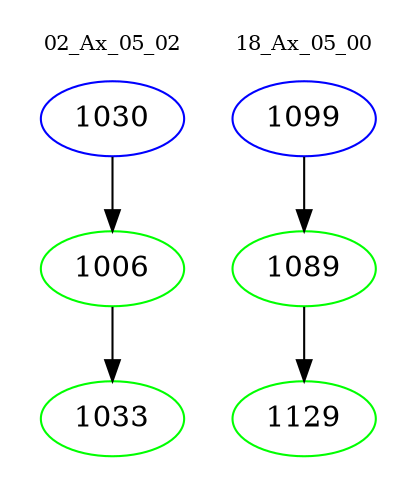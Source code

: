 digraph{
subgraph cluster_0 {
color = white
label = "02_Ax_05_02";
fontsize=10;
T0_1030 [label="1030", color="blue"]
T0_1030 -> T0_1006 [color="black"]
T0_1006 [label="1006", color="green"]
T0_1006 -> T0_1033 [color="black"]
T0_1033 [label="1033", color="green"]
}
subgraph cluster_1 {
color = white
label = "18_Ax_05_00";
fontsize=10;
T1_1099 [label="1099", color="blue"]
T1_1099 -> T1_1089 [color="black"]
T1_1089 [label="1089", color="green"]
T1_1089 -> T1_1129 [color="black"]
T1_1129 [label="1129", color="green"]
}
}
